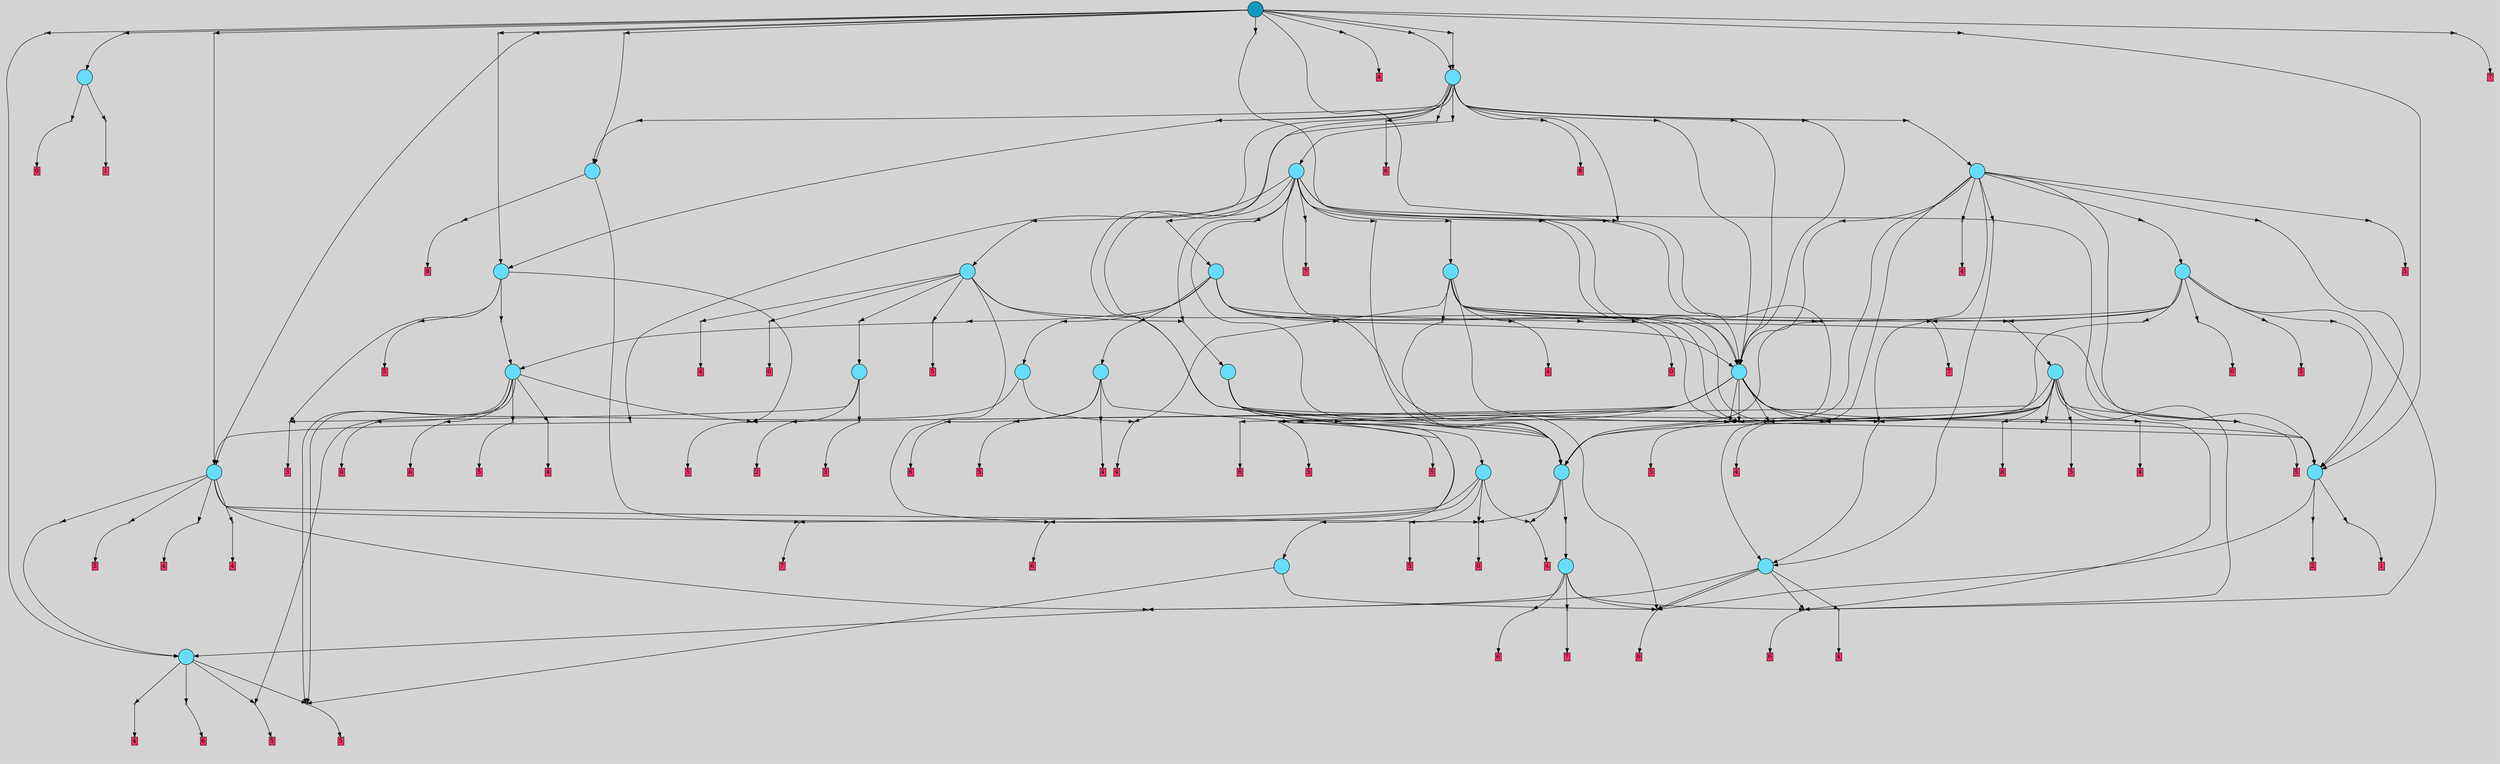 // File exported with GEGELATI v1.3.1
// On the 2024-04-03 02:12:18
// With the File::TPGGraphDotExporter
digraph{
	graph[pad = "0.212, 0.055" bgcolor = lightgray]
	node[shape=circle style = filled label = ""]
		T0 [fillcolor="#66ddff"]
		T1 [fillcolor="#66ddff"]
		T2 [fillcolor="#66ddff"]
		T4 [fillcolor="#66ddff"]
		T5 [fillcolor="#66ddff"]
		T7 [fillcolor="#66ddff"]
		T26 [fillcolor="#66ddff"]
		T45 [fillcolor="#66ddff"]
		T57 [fillcolor="#66ddff"]
		T71 [fillcolor="#66ddff"]
		T111 [fillcolor="#66ddff"]
		T141 [fillcolor="#66ddff"]
		T154 [fillcolor="#66ddff"]
		T158 [fillcolor="#66ddff"]
		T164 [fillcolor="#66ddff"]
		T239 [fillcolor="#66ddff"]
		T351 [fillcolor="#66ddff"]
		T393 [fillcolor="#66ddff"]
		T396 [fillcolor="#66ddff"]
		T502 [fillcolor="#66ddff"]
		T509 [fillcolor="#66ddff"]
		T557 [fillcolor="#66ddff"]
		T631 [fillcolor="#66ddff"]
		T724 [fillcolor="#66ddff"]
		T850 [fillcolor="#66ddff"]
		T950 [fillcolor="#1199bb"]
		P21342 [fillcolor="#cccccc" shape=point] //
		I21342 [shape=box style=invis label="1|2&0|2#0|6&#92;n2|3&3|5#4|2&#92;n4|7&1|1#1|5&#92;n5|1&1|0#2|3&#92;n4|7&4|5#3|7&#92;n7|4&4|3#4|6&#92;n8|6&4|1#1|0&#92;n1|6&1|5#1|1&#92;n"]
		P21342 -> I21342[style=invis]
		A10918 [fillcolor="#ff3366" shape=box margin=0.03 width=0 height=0 label="0"]
		T0 -> P21342 -> A10918
		P21343 [fillcolor="#cccccc" shape=point] //
		I21343 [shape=box style=invis label="7|7&0|7#2|3&#92;n8|0&1|5#2|7&#92;n2|4&3|1#0|6&#92;n7|3&4|6#3|7&#92;n1|7&2|2#4|5&#92;n8|7&0|2#1|7&#92;n5|7&3|1#4|4&#92;n"]
		P21343 -> I21343[style=invis]
		A10919 [fillcolor="#ff3366" shape=box margin=0.03 width=0 height=0 label="1"]
		T0 -> P21343 -> A10919
		P21344 [fillcolor="#cccccc" shape=point] //
		I21344 [shape=box style=invis label="4|2&0|4#3|2&#92;n5|2&3|0#2|2&#92;n2|5&4|7#2|4&#92;n3|7&0|1#1|6&#92;n5|7&4|0#1|1&#92;n6|1&0|6#1|3&#92;n"]
		P21344 -> I21344[style=invis]
		A10920 [fillcolor="#ff3366" shape=box margin=0.03 width=0 height=0 label="1"]
		T1 -> P21344 -> A10920
		P21345 [fillcolor="#cccccc" shape=point] //
		I21345 [shape=box style=invis label="8|0&2|5#3|5&#92;n3|1&2|2#1|1&#92;n4|7&2|6#3|2&#92;n3|6&3|2#2|3&#92;n0|3&1|5#2|1&#92;n1|6&2|1#2|0&#92;n5|3&2|5#3|5&#92;n8|7&4|3#3|5&#92;n"]
		P21345 -> I21345[style=invis]
		A10921 [fillcolor="#ff3366" shape=box margin=0.03 width=0 height=0 label="2"]
		T1 -> P21345 -> A10921
		P21346 [fillcolor="#cccccc" shape=point] //
		I21346 [shape=box style=invis label="4|6&3|4#0|0&#92;n1|0&1|6#3|5&#92;n6|6&2|5#4|0&#92;n5|4&0|1#4|4&#92;n8|3&0|5#4|6&#92;n8|3&1|2#0|2&#92;n6|1&3|7#4|6&#92;n"]
		P21346 -> I21346[style=invis]
		A10922 [fillcolor="#ff3366" shape=box margin=0.03 width=0 height=0 label="2"]
		T2 -> P21346 -> A10922
		P21347 [fillcolor="#cccccc" shape=point] //
		I21347 [shape=box style=invis label="2|2&2|5#4|4&#92;n2|0&2|5#2|7&#92;n8|6&0|5#0|7&#92;n1|6&0|0#2|3&#92;n5|2&3|4#0|4&#92;n"]
		P21347 -> I21347[style=invis]
		A10923 [fillcolor="#ff3366" shape=box margin=0.03 width=0 height=0 label="3"]
		T2 -> P21347 -> A10923
		P21348 [fillcolor="#cccccc" shape=point] //
		I21348 [shape=box style=invis label="3|3&4|2#3|3&#92;n"]
		P21348 -> I21348[style=invis]
		A10924 [fillcolor="#ff3366" shape=box margin=0.03 width=0 height=0 label="4"]
		T4 -> P21348 -> A10924
		P21349 [fillcolor="#cccccc" shape=point] //
		I21349 [shape=box style=invis label="6|3&3|0#3|3&#92;n2|0&3|2#1|2&#92;n3|4&3|1#0|1&#92;n8|6&3|3#3|3&#92;n2|2&2|3#0|1&#92;n8|0&3|1#1|1&#92;n"]
		P21349 -> I21349[style=invis]
		A10925 [fillcolor="#ff3366" shape=box margin=0.03 width=0 height=0 label="5"]
		T4 -> P21349 -> A10925
		P21350 [fillcolor="#cccccc" shape=point] //
		I21350 [shape=box style=invis label="8|0&3|1#2|5&#92;n7|6&2|6#1|3&#92;n0|5&3|0#0|1&#92;n7|4&1|0#4|6&#92;n"]
		P21350 -> I21350[style=invis]
		A10926 [fillcolor="#ff3366" shape=box margin=0.03 width=0 height=0 label="5"]
		T5 -> P21350 -> A10926
		P21351 [fillcolor="#cccccc" shape=point] //
		I21351 [shape=box style=invis label="2|2&0|0#0|0&#92;n7|1&1|2#0|6&#92;n4|7&2|5#3|1&#92;n3|4&0|2#0|5&#92;n3|2&0|2#4|6&#92;n3|3&3|7#1|4&#92;n0|5&2|1#0|5&#92;n1|6&4|3#0|4&#92;n"]
		P21351 -> I21351[style=invis]
		A10927 [fillcolor="#ff3366" shape=box margin=0.03 width=0 height=0 label="6"]
		T5 -> P21351 -> A10927
		P21352 [fillcolor="#cccccc" shape=point] //
		I21352 [shape=box style=invis label="3|4&2|4#0|5&#92;n7|1&3|1#3|7&#92;n8|2&4|6#4|3&#92;n4|1&1|0#3|3&#92;n6|7&3|1#2|5&#92;n5|5&2|5#2|2&#92;n1|7&2|2#0|7&#92;n8|5&1|6#4|1&#92;n"]
		P21352 -> I21352[style=invis]
		A10928 [fillcolor="#ff3366" shape=box margin=0.03 width=0 height=0 label="7"]
		T7 -> P21352 -> A10928
		P21353 [fillcolor="#cccccc" shape=point] //
		I21353 [shape=box style=invis label="1|3&1|5#4|3&#92;n6|0&3|1#1|2&#92;n2|4&1|1#1|1&#92;n"]
		P21353 -> I21353[style=invis]
		A10929 [fillcolor="#ff3366" shape=box margin=0.03 width=0 height=0 label="8"]
		T7 -> P21353 -> A10929
		T1 -> P21351
		P21354 [fillcolor="#cccccc" shape=point] //
		I21354 [shape=box style=invis label="4|6&2|2#1|3&#92;n4|3&2|7#1|5&#92;n6|7&2|1#4|3&#92;n2|5&2|7#1|2&#92;n7|0&2|0#1|3&#92;n0|3&3|7#1|7&#92;n"]
		P21354 -> I21354[style=invis]
		A10930 [fillcolor="#ff3366" shape=box margin=0.03 width=0 height=0 label="3"]
		T2 -> P21354 -> A10930
		P21355 [fillcolor="#cccccc" shape=point] //
		I21355 [shape=box style=invis label="2|3&1|2#4|1&#92;n6|0&0|3#1|6&#92;n1|1&4|6#2|0&#92;n1|3&3|0#3|0&#92;n2|4&2|1#2|3&#92;n"]
		P21355 -> I21355[style=invis]
		A10931 [fillcolor="#ff3366" shape=box margin=0.03 width=0 height=0 label="4"]
		T26 -> P21355 -> A10931
		P21356 [fillcolor="#cccccc" shape=point] //
		I21356 [shape=box style=invis label="3|6&1|2#3|5&#92;n3|5&2|5#2|6&#92;n8|6&0|4#2|2&#92;n4|4&0|6#2|3&#92;n"]
		P21356 -> I21356[style=invis]
		A10932 [fillcolor="#ff3366" shape=box margin=0.03 width=0 height=0 label="6"]
		T26 -> P21356 -> A10932
		T26 -> P21350
		T26 -> P21349
		P21357 [fillcolor="#cccccc" shape=point] //
		I21357 [shape=box style=invis label="4|7&3|3#2|3&#92;n5|7&3|1#2|7&#92;n7|4&1|3#2|1&#92;n3|2&2|4#1|4&#92;n1|0&0|0#3|7&#92;n6|1&4|5#2|5&#92;n3|3&0|7#1|0&#92;n3|5&3|4#3|0&#92;n3|1&1|7#3|6&#92;n"]
		P21357 -> I21357[style=invis]
		A10933 [fillcolor="#ff3366" shape=box margin=0.03 width=0 height=0 label="6"]
		T45 -> P21357 -> A10933
		T45 -> P21351
		P21358 [fillcolor="#cccccc" shape=point] //
		I21358 [shape=box style=invis label="1|5&0|6#0|0&#92;n3|3&2|7#1|2&#92;n8|0&3|5#4|6&#92;n5|7&1|7#0|2&#92;n4|7&0|5#2|2&#92;n8|2&4|7#4|3&#92;n"]
		P21358 -> I21358[style=invis]
		T45 -> P21358 -> T26
		P21359 [fillcolor="#cccccc" shape=point] //
		I21359 [shape=box style=invis label="2|3&1|2#4|1&#92;n7|4&0|1#1|1&#92;n1|1&4|6#2|0&#92;n6|0&3|3#1|6&#92;n2|4&2|1#2|3&#92;n"]
		P21359 -> I21359[style=invis]
		A10934 [fillcolor="#ff3366" shape=box margin=0.03 width=0 height=0 label="4"]
		T45 -> P21359 -> A10934
		T45 -> P21351
		P21360 [fillcolor="#cccccc" shape=point] //
		I21360 [shape=box style=invis label="3|3&3|5#4|6&#92;n1|4&4|4#0|2&#92;n7|0&4|0#1|0&#92;n0|3&4|7#0|7&#92;n5|7&1|0#0|2&#92;n3|6&2|1#1|2&#92;n"]
		P21360 -> I21360[style=invis]
		A10935 [fillcolor="#ff3366" shape=box margin=0.03 width=0 height=0 label="0"]
		T57 -> P21360 -> A10935
		P21361 [fillcolor="#cccccc" shape=point] //
		I21361 [shape=box style=invis label="6|3&3|0#3|3&#92;n2|0&3|2#1|2&#92;n2|2&2|3#0|1&#92;n3|4&3|1#0|1&#92;n8|6&3|1#1|1&#92;n"]
		P21361 -> I21361[style=invis]
		A10936 [fillcolor="#ff3366" shape=box margin=0.03 width=0 height=0 label="5"]
		T57 -> P21361 -> A10936
		T57 -> P21350
		P21362 [fillcolor="#cccccc" shape=point] //
		I21362 [shape=box style=invis label="2|2&0|0#0|0&#92;n7|1&1|5#0|6&#92;n4|7&2|5#3|1&#92;n3|0&3|4#0|3&#92;n0|5&2|1#0|5&#92;n3|3&3|7#1|4&#92;n3|4&0|2#0|5&#92;n1|6&4|3#0|4&#92;n"]
		P21362 -> I21362[style=invis]
		A10937 [fillcolor="#ff3366" shape=box margin=0.03 width=0 height=0 label="6"]
		T57 -> P21362 -> A10937
		T57 -> P21350
		P21363 [fillcolor="#cccccc" shape=point] //
		I21363 [shape=box style=invis label="2|2&2|3#0|1&#92;n5|0&3|2#1|2&#92;n3|4&3|1#0|1&#92;n8|6&3|1#1|1&#92;n"]
		P21363 -> I21363[style=invis]
		A10938 [fillcolor="#ff3366" shape=box margin=0.03 width=0 height=0 label="5"]
		T57 -> P21363 -> A10938
		P21364 [fillcolor="#cccccc" shape=point] //
		I21364 [shape=box style=invis label="1|0&1|3#1|2&#92;n3|3&4|2#3|3&#92;n8|3&3|7#4|3&#92;n"]
		P21364 -> I21364[style=invis]
		A10939 [fillcolor="#ff3366" shape=box margin=0.03 width=0 height=0 label="4"]
		T57 -> P21364 -> A10939
		T71 -> P21357
		T71 -> P21351
		T71 -> P21358
		P21365 [fillcolor="#cccccc" shape=point] //
		I21365 [shape=box style=invis label="1|2&1|7#1|6&#92;n7|1&4|7#2|7&#92;n5|0&3|6#4|5&#92;n5|7&3|4#1|3&#92;n1|5&1|0#2|7&#92;n5|3&3|3#0|1&#92;n1|3&4|2#4|4&#92;n"]
		P21365 -> I21365[style=invis]
		A10940 [fillcolor="#ff3366" shape=box margin=0.03 width=0 height=0 label="7"]
		T71 -> P21365 -> A10940
		P21366 [fillcolor="#cccccc" shape=point] //
		I21366 [shape=box style=invis label="1|7&4|6#3|6&#92;n3|0&1|2#3|0&#92;n3|2&4|2#4|6&#92;n6|1&2|0#0|7&#92;n8|6&4|4#2|2&#92;n3|5&2|5#2|6&#92;n"]
		P21366 -> I21366[style=invis]
		A10941 [fillcolor="#ff3366" shape=box margin=0.03 width=0 height=0 label="6"]
		T71 -> P21366 -> A10941
		P21367 [fillcolor="#cccccc" shape=point] //
		I21367 [shape=box style=invis label="3|3&4|2#3|3&#92;n3|0&2|5#1|0&#92;n"]
		P21367 -> I21367[style=invis]
		A10942 [fillcolor="#ff3366" shape=box margin=0.03 width=0 height=0 label="4"]
		T111 -> P21367 -> A10942
		P21368 [fillcolor="#cccccc" shape=point] //
		I21368 [shape=box style=invis label="2|3&4|3#4|3&#92;n3|6&1|7#2|0&#92;n0|3&1|6#2|3&#92;n7|2&2|0#3|6&#92;n0|0&3|1#0|0&#92;n3|6&2|6#4|2&#92;n"]
		P21368 -> I21368[style=invis]
		T111 -> P21368 -> T71
		P21369 [fillcolor="#cccccc" shape=point] //
		I21369 [shape=box style=invis label="4|7&2|5#2|2&#92;n8|3&3|5#4|6&#92;n4|6&4|4#0|0&#92;n0|3&0|7#0|6&#92;n5|7&1|7#0|2&#92;n2|3&2|5#0|6&#92;n8|2&4|7#4|3&#92;n3|3&2|1#1|2&#92;n"]
		P21369 -> I21369[style=invis]
		A10943 [fillcolor="#ff3366" shape=box margin=0.03 width=0 height=0 label="0"]
		T111 -> P21369 -> A10943
		P21370 [fillcolor="#cccccc" shape=point] //
		I21370 [shape=box style=invis label="8|6&3|3#3|3&#92;n2|0&3|2#1|2&#92;n0|4&3|1#0|1&#92;n6|3&3|0#3|3&#92;n2|2&2|3#0|1&#92;n"]
		P21370 -> I21370[style=invis]
		A10944 [fillcolor="#ff3366" shape=box margin=0.03 width=0 height=0 label="5"]
		T141 -> P21370 -> A10944
		P21371 [fillcolor="#cccccc" shape=point] //
		I21371 [shape=box style=invis label="3|6&2|6#4|2&#92;n3|6&1|7#2|0&#92;n0|3&1|6#2|3&#92;n7|1&2|0#3|6&#92;n0|0&3|1#0|0&#92;n2|3&4|3#4|3&#92;n"]
		P21371 -> I21371[style=invis]
		A10945 [fillcolor="#ff3366" shape=box margin=0.03 width=0 height=0 label="6"]
		T141 -> P21371 -> A10945
		P21372 [fillcolor="#cccccc" shape=point] //
		I21372 [shape=box style=invis label="1|1&4|7#2|0&#92;n2|4&2|1#2|3&#92;n2|3&1|2#4|1&#92;n1|3&3|5#3|0&#92;n7|4&4|1#1|1&#92;n6|0&0|3#1|6&#92;n"]
		P21372 -> I21372[style=invis]
		A10946 [fillcolor="#ff3366" shape=box margin=0.03 width=0 height=0 label="4"]
		T141 -> P21372 -> A10946
		P21373 [fillcolor="#cccccc" shape=point] //
		I21373 [shape=box style=invis label="7|3&0|1#3|6&#92;n5|1&4|2#4|7&#92;n8|0&0|1#0|1&#92;n4|2&4|0#4|4&#92;n8|2&4|2#4|5&#92;n"]
		P21373 -> I21373[style=invis]
		A10947 [fillcolor="#ff3366" shape=box margin=0.03 width=0 height=0 label="4"]
		T141 -> P21373 -> A10947
		T141 -> P21369
		T141 -> P21358
		P21374 [fillcolor="#cccccc" shape=point] //
		I21374 [shape=box style=invis label="1|5&0|6#0|0&#92;n3|3&2|7#1|2&#92;n8|0&3|5#1|6&#92;n1|6&4|3#2|7&#92;n4|7&0|5#2|2&#92;n8|2&4|7#4|3&#92;n"]
		P21374 -> I21374[style=invis]
		T141 -> P21374 -> T26
		P21375 [fillcolor="#cccccc" shape=point] //
		I21375 [shape=box style=invis label="0|0&0|0#4|7&#92;n3|7&1|0#3|0&#92;n3|2&0|4#2|6&#92;n1|4&2|7#2|6&#92;n7|7&3|6#0|1&#92;n7|4&3|7#1|4&#92;n"]
		P21375 -> I21375[style=invis]
		A10948 [fillcolor="#ff3366" shape=box margin=0.03 width=0 height=0 label="4"]
		T154 -> P21375 -> A10948
		P21376 [fillcolor="#cccccc" shape=point] //
		I21376 [shape=box style=invis label="0|2&2|2#0|2&#92;n0|6&0|4#1|7&#92;n4|0&1|7#0|6&#92;n"]
		P21376 -> I21376[style=invis]
		T154 -> P21376 -> T111
		P21377 [fillcolor="#cccccc" shape=point] //
		I21377 [shape=box style=invis label="3|0&1|1#2|1&#92;n2|2&0|0#0|0&#92;n7|1&1|2#0|6&#92;n4|7&2|5#3|1&#92;n3|4&0|2#0|5&#92;n3|3&3|7#1|4&#92;n3|2&0|2#4|6&#92;n0|5&2|1#0|5&#92;n5|6&4|3#0|4&#92;n"]
		P21377 -> I21377[style=invis]
		A10949 [fillcolor="#ff3366" shape=box margin=0.03 width=0 height=0 label="6"]
		T154 -> P21377 -> A10949
		P21378 [fillcolor="#cccccc" shape=point] //
		I21378 [shape=box style=invis label="4|5&0|3#4|0&#92;n5|6&2|1#3|0&#92;n3|0&3|5#0|3&#92;n"]
		P21378 -> I21378[style=invis]
		A10950 [fillcolor="#ff3366" shape=box margin=0.03 width=0 height=0 label="5"]
		T154 -> P21378 -> A10950
		P21379 [fillcolor="#cccccc" shape=point] //
		I21379 [shape=box style=invis label="6|4&4|0#4|6&#92;n0|2&0|0#0|0&#92;n4|2&2|5#3|1&#92;n2|6&0|1#0|6&#92;n3|2&0|2#1|6&#92;n4|0&1|2#0|6&#92;n"]
		P21379 -> I21379[style=invis]
		T158 -> P21379 -> T57
		P21380 [fillcolor="#cccccc" shape=point] //
		I21380 [shape=box style=invis label="6|3&3|0#3|3&#92;n7|2&4|3#4|2&#92;n8|0&3|4#3|6&#92;n2|0&3|2#1|2&#92;n8|6&3|3#3|3&#92;n3|4&3|1#0|1&#92;n2|2&2|3#0|1&#92;n"]
		P21380 -> I21380[style=invis]
		A10951 [fillcolor="#ff3366" shape=box margin=0.03 width=0 height=0 label="5"]
		T158 -> P21380 -> A10951
		T158 -> P21354
		T158 -> P21361
		T164 -> P21367
		T164 -> P21371
		P21381 [fillcolor="#cccccc" shape=point] //
		I21381 [shape=box style=invis label="3|0&3|5#0|3&#92;n8|2&4|7#3|5&#92;n7|7&0|2#4|5&#92;n5|6&4|1#3|2&#92;n6|6&4|6#3|4&#92;n"]
		P21381 -> I21381[style=invis]
		A10952 [fillcolor="#ff3366" shape=box margin=0.03 width=0 height=0 label="5"]
		T164 -> P21381 -> A10952
		T164 -> P21352
		T164 -> P21369
		T239 -> P21371
		T239 -> P21357
		P21382 [fillcolor="#cccccc" shape=point] //
		I21382 [shape=box style=invis label="7|1&4|7#1|7&#92;n1|3&4|2#4|4&#92;n1|5&1|0#2|7&#92;n5|0&3|6#4|5&#92;n5|3&2|5#0|7&#92;n5|1&3|3#0|2&#92;n"]
		P21382 -> I21382[style=invis]
		T239 -> P21382 -> T164
		P21383 [fillcolor="#cccccc" shape=point] //
		I21383 [shape=box style=invis label="8|6&3|3#3|3&#92;n3|4&3|1#0|1&#92;n2|0&3|2#4|2&#92;n6|3&3|0#3|3&#92;n2|7&2|3#0|1&#92;n"]
		P21383 -> I21383[style=invis]
		T239 -> P21383 -> T1
		T351 -> P21371
		P21384 [fillcolor="#cccccc" shape=point] //
		I21384 [shape=box style=invis label="8|3&3|5#4|6&#92;n4|7&2|5#2|2&#92;n3|3&2|1#1|2&#92;n5|7&2|7#0|2&#92;n3|1&4|6#1|3&#92;n8|2&4|7#4|3&#92;n0|0&0|7#4|6&#92;n2|3&2|5#4|6&#92;n"]
		P21384 -> I21384[style=invis]
		A10953 [fillcolor="#ff3366" shape=box margin=0.03 width=0 height=0 label="0"]
		T351 -> P21384 -> A10953
		P21385 [fillcolor="#cccccc" shape=point] //
		I21385 [shape=box style=invis label="3|2&2|3#0|1&#92;n6|3&2|0#3|3&#92;n2|0&3|2#1|2&#92;n1|7&0|4#1|2&#92;n0|0&1|2#2|6&#92;n"]
		P21385 -> I21385[style=invis]
		A10954 [fillcolor="#ff3366" shape=box margin=0.03 width=0 height=0 label="5"]
		T351 -> P21385 -> A10954
		P21386 [fillcolor="#cccccc" shape=point] //
		I21386 [shape=box style=invis label="5|3&1|7#2|3&#92;n1|0&3|5#0|3&#92;n8|4&1|6#1|5&#92;n"]
		P21386 -> I21386[style=invis]
		T351 -> P21386 -> T2
		P21387 [fillcolor="#cccccc" shape=point] //
		I21387 [shape=box style=invis label="6|1&3|7#2|3&#92;n3|6&0|6#4|2&#92;n0|3&1|6#2|3&#92;n8|2&4|6#0|3&#92;n0|0&3|1#0|0&#92;n8|2&3|3#1|0&#92;n2|0&4|0#4|5&#92;n"]
		P21387 -> I21387[style=invis]
		T351 -> P21387 -> T239
		T351 -> P21383
		P21388 [fillcolor="#cccccc" shape=point] //
		I21388 [shape=box style=invis label="7|3&0|1#3|6&#92;n8|2&4|2#4|5&#92;n8|0&0|1#0|1&#92;n4|1&4|0#4|4&#92;n5|1&4|2#4|7&#92;n"]
		P21388 -> I21388[style=invis]
		A10955 [fillcolor="#ff3366" shape=box margin=0.03 width=0 height=0 label="4"]
		T351 -> P21388 -> A10955
		T393 -> P21361
		P21389 [fillcolor="#cccccc" shape=point] //
		I21389 [shape=box style=invis label="0|6&0|4#1|7&#92;n0|2&2|2#0|1&#92;n4|0&1|7#0|6&#92;n"]
		P21389 -> I21389[style=invis]
		T393 -> P21389 -> T111
		T393 -> P21383
		P21390 [fillcolor="#cccccc" shape=point] //
		I21390 [shape=box style=invis label="3|1&1|1#2|1&#92;n2|2&0|0#0|0&#92;n7|1&1|2#0|6&#92;n3|3&3|7#1|4&#92;n5|6&4|3#0|4&#92;n4|7&2|5#3|1&#92;n3|2&0|2#4|6&#92;n0|5&2|1#0|5&#92;n7|0&3|4#0|0&#92;n3|5&0|2#0|5&#92;n"]
		P21390 -> I21390[style=invis]
		T393 -> P21390 -> T1
		P21391 [fillcolor="#cccccc" shape=point] //
		I21391 [shape=box style=invis label="1|2&0|4#0|0&#92;n1|0&3|6#1|7&#92;n"]
		P21391 -> I21391[style=invis]
		A10956 [fillcolor="#ff3366" shape=box margin=0.03 width=0 height=0 label="5"]
		T393 -> P21391 -> A10956
		P21392 [fillcolor="#cccccc" shape=point] //
		I21392 [shape=box style=invis label="4|6&4|3#0|0&#92;n3|5&1|2#4|1&#92;n3|6&4|6#3|7&#92;n3|3&2|3#3|3&#92;n0|1&3|7#1|0&#92;n0|5&2|6#1|0&#92;n7|7&1|7#0|7&#92;n8|7&1|3#4|3&#92;n1|0&1|6#1|4&#92;n"]
		P21392 -> I21392[style=invis]
		T393 -> P21392 -> T45
		P21393 [fillcolor="#cccccc" shape=point] //
		I21393 [shape=box style=invis label="2|3&1|2#3|5&#92;n2|4&2|1#2|3&#92;n7|0&1|3#1|5&#92;n3|0&4|3#4|3&#92;n"]
		P21393 -> I21393[style=invis]
		A10957 [fillcolor="#ff3366" shape=box margin=0.03 width=0 height=0 label="4"]
		T393 -> P21393 -> A10957
		P21394 [fillcolor="#cccccc" shape=point] //
		I21394 [shape=box style=invis label="1|1&0|1#4|3&#92;n0|5&0|2#3|1&#92;n6|6&4|5#2|5&#92;n5|3&3|4#3|2&#92;n5|7&4|1#3|7&#92;n6|1&1|2#3|4&#92;n"]
		P21394 -> I21394[style=invis]
		A10958 [fillcolor="#ff3366" shape=box margin=0.03 width=0 height=0 label="6"]
		T393 -> P21394 -> A10958
		P21395 [fillcolor="#cccccc" shape=point] //
		I21395 [shape=box style=invis label="1|5&1|7#2|3&#92;n2|0&3|2#1|2&#92;n8|6&3|1#1|1&#92;n6|0&1|5#0|5&#92;n"]
		P21395 -> I21395[style=invis]
		A10959 [fillcolor="#ff3366" shape=box margin=0.03 width=0 height=0 label="5"]
		T393 -> P21395 -> A10959
		P21396 [fillcolor="#cccccc" shape=point] //
		I21396 [shape=box style=invis label="5|6&3|1#3|3&#92;n7|6&3|5#2|5&#92;n0|0&2|0#4|2&#92;n1|0&3|6#3|1&#92;n0|7&3|5#2|4&#92;n2|2&2|7#2|1&#92;n"]
		P21396 -> I21396[style=invis]
		A10960 [fillcolor="#ff3366" shape=box margin=0.03 width=0 height=0 label="5"]
		T393 -> P21396 -> A10960
		T396 -> P21361
		T396 -> P21389
		P21397 [fillcolor="#cccccc" shape=point] //
		I21397 [shape=box style=invis label="6|4&3|0#0|7&#92;n5|0&4|4#4|4&#92;n7|5&3|3#3|6&#92;n5|5&1|6#1|7&#92;n5|6&0|7#1|2&#92;n8|3&4|1#1|6&#92;n5|0&3|0#2|7&#92;n"]
		P21397 -> I21397[style=invis]
		A10961 [fillcolor="#ff3366" shape=box margin=0.03 width=0 height=0 label="8"]
		T396 -> P21397 -> A10961
		T396 -> P21383
		T396 -> P21390
		T396 -> P21391
		T396 -> P21392
		T396 -> P21393
		T396 -> P21357
		P21398 [fillcolor="#cccccc" shape=point] //
		I21398 [shape=box style=invis label="8|6&3|1#1|1&#92;n6|3&3|0#3|0&#92;n2|0&3|2#1|2&#92;n0|5&1|7#2|3&#92;n"]
		P21398 -> I21398[style=invis]
		A10962 [fillcolor="#ff3366" shape=box margin=0.03 width=0 height=0 label="5"]
		T396 -> P21398 -> A10962
		P21399 [fillcolor="#cccccc" shape=point] //
		I21399 [shape=box style=invis label="6|3&3|0#3|3&#92;n8|0&3|4#3|6&#92;n2|0&3|2#1|2&#92;n7|7&2|1#1|1&#92;n8|6&0|3#3|3&#92;n3|4&3|1#0|1&#92;n2|2&2|3#0|1&#92;n"]
		P21399 -> I21399[style=invis]
		A10963 [fillcolor="#ff3366" shape=box margin=0.03 width=0 height=0 label="5"]
		T396 -> P21399 -> A10963
		P21400 [fillcolor="#cccccc" shape=point] //
		I21400 [shape=box style=invis label="8|3&4|2#4|6&#92;n4|7&0|0#4|4&#92;n5|6&1|3#4|6&#92;n5|0&4|2#4|7&#92;n7|5&0|0#2|6&#92;n"]
		P21400 -> I21400[style=invis]
		A10964 [fillcolor="#ff3366" shape=box margin=0.03 width=0 height=0 label="4"]
		T396 -> P21400 -> A10964
		P21401 [fillcolor="#cccccc" shape=point] //
		I21401 [shape=box style=invis label="6|1&3|7#1|3&#92;n3|6&0|6#4|2&#92;n0|0&3|1#0|0&#92;n8|2&4|6#0|3&#92;n5|5&1|0#1|5&#92;n0|3&1|6#2|3&#92;n8|2&3|3#1|0&#92;n2|0&4|0#4|5&#92;n"]
		P21401 -> I21401[style=invis]
		T502 -> P21401 -> T396
		P21402 [fillcolor="#cccccc" shape=point] //
		I21402 [shape=box style=invis label="7|6&3|4#2|4&#92;n7|1&3|0#0|6&#92;n0|0&0|7#2|5&#92;n"]
		P21402 -> I21402[style=invis]
		T502 -> P21402 -> T111
		P21403 [fillcolor="#cccccc" shape=point] //
		I21403 [shape=box style=invis label="3|5&3|5#2|6&#92;n1|4&3|1#0|2&#92;n1|2&2|7#1|7&#92;n8|4&3|4#0|0&#92;n3|6&1|3#2|7&#92;n4|2&2|1#1|7&#92;n3|6&3|2#1|1&#92;n7|6&1|0#0|6&#92;n6|4&1|7#3|0&#92;n2|0&2|6#4|7&#92;n"]
		P21403 -> I21403[style=invis]
		T502 -> P21403 -> T111
		P21404 [fillcolor="#cccccc" shape=point] //
		I21404 [shape=box style=invis label="7|5&4|6#2|6&#92;n6|3&3|7#4|7&#92;n1|6&3|4#3|7&#92;n5|1&0|1#2|1&#92;n4|0&2|6#1|5&#92;n"]
		P21404 -> I21404[style=invis]
		A10965 [fillcolor="#ff3366" shape=box margin=0.03 width=0 height=0 label="7"]
		T502 -> P21404 -> A10965
		T502 -> P21357
		P21405 [fillcolor="#cccccc" shape=point] //
		I21405 [shape=box style=invis label="3|3&3|5#4|6&#92;n1|2&4|4#0|2&#92;n0|4&2|1#2|3&#92;n7|0&4|0#1|0&#92;n0|3&4|7#0|7&#92;n3|6&2|1#1|2&#92;n5|7&1|0#0|2&#92;n"]
		P21405 -> I21405[style=invis]
		A10966 [fillcolor="#ff3366" shape=box margin=0.03 width=0 height=0 label="0"]
		T502 -> P21405 -> A10966
		P21406 [fillcolor="#cccccc" shape=point] //
		I21406 [shape=box style=invis label="3|3&3|4#1|4&#92;n2|2&0|0#0|0&#92;n7|1&1|2#0|6&#92;n3|1&1|1#2|1&#92;n5|6&4|3#0|4&#92;n4|7&2|5#3|1&#92;n3|2&0|2#4|6&#92;n0|5&2|1#0|5&#92;n7|0&3|4#0|0&#92;n3|5&0|2#0|5&#92;n"]
		P21406 -> I21406[style=invis]
		T502 -> P21406 -> T1
		P21407 [fillcolor="#cccccc" shape=point] //
		I21407 [shape=box style=invis label="2|0&3|2#1|2&#92;n2|2&4|3#0|1&#92;n0|4&3|1#1|1&#92;n6|3&3|0#3|3&#92;n8|6&3|3#3|3&#92;n"]
		P21407 -> I21407[style=invis]
		A10967 [fillcolor="#ff3366" shape=box margin=0.03 width=0 height=0 label="5"]
		T502 -> P21407 -> A10967
		T509 -> P21401
		P21408 [fillcolor="#cccccc" shape=point] //
		I21408 [shape=box style=invis label="3|0&4|3#4|3&#92;n2|3&2|2#4|5&#92;n2|0&2|1#2|3&#92;n"]
		P21408 -> I21408[style=invis]
		A10968 [fillcolor="#ff3366" shape=box margin=0.03 width=0 height=0 label="4"]
		T509 -> P21408 -> A10968
		T509 -> P21403
		T509 -> P21404
		P21409 [fillcolor="#cccccc" shape=point] //
		I21409 [shape=box style=invis label="5|6&1|7#0|2&#92;n4|6&4|4#0|0&#92;n5|1&0|7#1|4&#92;n0|3&0|7#0|6&#92;n8|3&3|5#4|6&#92;n2|3&2|5#0|6&#92;n8|2&4|7#4|3&#92;n3|3&2|1#1|2&#92;n"]
		P21409 -> I21409[style=invis]
		A10969 [fillcolor="#ff3366" shape=box margin=0.03 width=0 height=0 label="0"]
		T509 -> P21409 -> A10969
		T509 -> P21391
		T509 -> P21348
		P21410 [fillcolor="#cccccc" shape=point] //
		I21410 [shape=box style=invis label="8|3&0|0#2|4&#92;n3|0&0|4#1|7&#92;n4|5&1|7#0|6&#92;n"]
		P21410 -> I21410[style=invis]
		T509 -> P21410 -> T111
		P21411 [fillcolor="#cccccc" shape=point] //
		I21411 [shape=box style=invis label="3|1&1|1#2|1&#92;n2|2&0|0#0|0&#92;n7|4&1|2#0|6&#92;n3|3&3|7#1|4&#92;n5|6&4|3#0|4&#92;n3|5&0|2#0|5&#92;n3|2&0|2#4|6&#92;n0|5&2|1#0|5&#92;n7|0&3|4#0|0&#92;n4|7&2|5#3|1&#92;n"]
		P21411 -> I21411[style=invis]
		T557 -> P21411 -> T1
		T557 -> P21392
		P21412 [fillcolor="#cccccc" shape=point] //
		I21412 [shape=box style=invis label="1|5&3|6#1|1&#92;n3|0&3|1#0|6&#92;n0|5&0|5#4|1&#92;n1|3&2|6#2|5&#92;n"]
		P21412 -> I21412[style=invis]
		T557 -> P21412 -> T502
		P21413 [fillcolor="#cccccc" shape=point] //
		I21413 [shape=box style=invis label="0|0&2|6#4|2&#92;n7|6&3|5#2|5&#92;n2|5&2|7#2|1&#92;n6|3&4|7#3|6&#92;n1|0&3|6#3|2&#92;n5|6&3|1#3|3&#92;n0|7&3|5#2|4&#92;n"]
		P21413 -> I21413[style=invis]
		A10970 [fillcolor="#ff3366" shape=box margin=0.03 width=0 height=0 label="5"]
		T557 -> P21413 -> A10970
		P21414 [fillcolor="#cccccc" shape=point] //
		I21414 [shape=box style=invis label="8|0&1|5#3|4&#92;n3|4&4|2#3|3&#92;n"]
		P21414 -> I21414[style=invis]
		T557 -> P21414 -> T393
		P21415 [fillcolor="#cccccc" shape=point] //
		I21415 [shape=box style=invis label="0|2&2|1#2|3&#92;n5|0&4|4#4|6&#92;n1|3&4|3#4|6&#92;n3|3&3|5#3|0&#92;n"]
		P21415 -> I21415[style=invis]
		A10971 [fillcolor="#ff3366" shape=box margin=0.03 width=0 height=0 label="4"]
		T557 -> P21415 -> A10971
		T557 -> P21399
		T557 -> P21389
		T557 -> P21393
		P21416 [fillcolor="#cccccc" shape=point] //
		I21416 [shape=box style=invis label="1|5&4|7#0|4&#92;n4|4&0|3#1|4&#92;n2|2&1|2#1|0&#92;n0|0&0|2#0|4&#92;n2|3&0|5#0|2&#92;n6|1&2|2#0|6&#92;n8|2&2|3#3|0&#92;n"]
		P21416 -> I21416[style=invis]
		T557 -> P21416 -> T45
		T631 -> P21383
		P21417 [fillcolor="#cccccc" shape=point] //
		I21417 [shape=box style=invis label="6|2&3|0#3|3&#92;n4|4&2|4#3|7&#92;n2|0&1|2#1|2&#92;n2|2&2|3#3|1&#92;n"]
		P21417 -> I21417[style=invis]
		T631 -> P21417 -> T154
		P21418 [fillcolor="#cccccc" shape=point] //
		I21418 [shape=box style=invis label="3|4&4|2#3|3&#92;n8|0&1|1#3|4&#92;n"]
		P21418 -> I21418[style=invis]
		T631 -> P21418 -> T393
		P21419 [fillcolor="#cccccc" shape=point] //
		I21419 [shape=box style=invis label="5|1&3|1#4|2&#92;n6|7&4|0#0|1&#92;n3|0&3|1#1|7&#92;n"]
		P21419 -> I21419[style=invis]
		T631 -> P21419 -> T4
		P21420 [fillcolor="#cccccc" shape=point] //
		I21420 [shape=box style=invis label="6|4&4|0#4|6&#92;n2|5&2|1#1|1&#92;n4|2&2|5#3|1&#92;n2|6&0|1#0|6&#92;n4|0&1|2#0|6&#92;n0|6&0|0#0|0&#92;n"]
		P21420 -> I21420[style=invis]
		T631 -> P21420 -> T57
		T631 -> P21393
		P21421 [fillcolor="#cccccc" shape=point] //
		I21421 [shape=box style=invis label="7|0&4|2#0|1&#92;n6|1&0|6#1|4&#92;n"]
		P21421 -> I21421[style=invis]
		T631 -> P21421 -> T1
		P21422 [fillcolor="#cccccc" shape=point] //
		I21422 [shape=box style=invis label="0|7&0|4#1|7&#92;n0|2&2|2#0|5&#92;n1|0&1|6#3|0&#92;n4|3&0|7#1|2&#92;n"]
		P21422 -> I21422[style=invis]
		T724 -> P21422 -> T111
		P21423 [fillcolor="#cccccc" shape=point] //
		I21423 [shape=box style=invis label="8|0&3|2#0|1&#92;n6|7&3|1#0|0&#92;n5|4&4|1#2|6&#92;n7|1&0|0#0|6&#92;n2|0&4|5#1|7&#92;n"]
		P21423 -> I21423[style=invis]
		T724 -> P21423 -> T509
		P21424 [fillcolor="#cccccc" shape=point] //
		I21424 [shape=box style=invis label="5|0&2|5#2|5&#92;n5|4&3|3#4|3&#92;n2|5&1|0#4|7&#92;n8|2&4|1#1|2&#92;n5|4&2|2#4|7&#92;n3|2&2|5#1|3&#92;n8|3&3|3#4|5&#92;n0|5&1|1#2|6&#92;n"]
		P21424 -> I21424[style=invis]
		A10972 [fillcolor="#ff3366" shape=box margin=0.03 width=0 height=0 label="7"]
		T724 -> P21424 -> A10972
		P21425 [fillcolor="#cccccc" shape=point] //
		I21425 [shape=box style=invis label="3|0&3|0#0|1&#92;n2|6&0|2#2|1&#92;n8|5&1|5#3|0&#92;n3|4&4|2#3|1&#92;n"]
		P21425 -> I21425[style=invis]
		T724 -> P21425 -> T393
		P21426 [fillcolor="#cccccc" shape=point] //
		I21426 [shape=box style=invis label="8|0&2|3#0|7&#92;n3|3&1|1#1|2&#92;n3|6&4|4#0|0&#92;n0|3&0|7#3|6&#92;n4|7&2|5#2|2&#92;n2|3&2|5#0|6&#92;n8|2&0|0#2|1&#92;n8|3&3|5#4|6&#92;n"]
		P21426 -> I21426[style=invis]
		T724 -> P21426 -> T141
		P21427 [fillcolor="#cccccc" shape=point] //
		I21427 [shape=box style=invis label="3|3&2|3#3|3&#92;n1|0&1|6#1|0&#92;n3|5&1|1#4|1&#92;n2|7&1|7#0|7&#92;n8|6&4|1#3|7&#92;n0|3&3|7#0|0&#92;n"]
		P21427 -> I21427[style=invis]
		T724 -> P21427 -> T45
		T724 -> P21399
		T724 -> P21351
		T724 -> P21387
		P21428 [fillcolor="#cccccc" shape=point] //
		I21428 [shape=box style=invis label="3|6&1|3#3|5&#92;n3|0&3|4#0|6&#92;n5|4&2|5#3|2&#92;n5|7&4|4#0|0&#92;n3|1&2|2#3|6&#92;n"]
		P21428 -> I21428[style=invis]
		T724 -> P21428 -> T5
		P21429 [fillcolor="#cccccc" shape=point] //
		I21429 [shape=box style=invis label="0|7&0|4#1|7&#92;n4|3&1|7#1|2&#92;n1|0&1|6#3|0&#92;n0|2&2|2#0|5&#92;n"]
		P21429 -> I21429[style=invis]
		T724 -> P21429 -> T111
		P21430 [fillcolor="#cccccc" shape=point] //
		I21430 [shape=box style=invis label="2|6&2|2#2|1&#92;n8|5&1|5#3|0&#92;n3|0&3|0#0|2&#92;n3|4&4|2#3|1&#92;n"]
		P21430 -> I21430[style=invis]
		T724 -> P21430 -> T393
		P21431 [fillcolor="#cccccc" shape=point] //
		I21431 [shape=box style=invis label="1|1&2|3#4|0&#92;n2|0&3|2#2|2&#92;n"]
		P21431 -> I21431[style=invis]
		T850 -> P21431 -> T631
		P21432 [fillcolor="#cccccc" shape=point] //
		I21432 [shape=box style=invis label="4|2&2|2#0|5&#92;n1|0&1|6#3|0&#92;n0|7&0|4#1|7&#92;n"]
		P21432 -> I21432[style=invis]
		T850 -> P21432 -> T111
		P21433 [fillcolor="#cccccc" shape=point] //
		I21433 [shape=box style=invis label="8|0&2|3#0|7&#92;n0|4&4|5#2|4&#92;n0|3&0|7#3|6&#92;n3|3&1|1#1|2&#92;n4|7&4|5#2|2&#92;n2|3&2|5#0|6&#92;n8|2&0|0#2|1&#92;n8|3&3|5#4|6&#92;n"]
		P21433 -> I21433[style=invis]
		T850 -> P21433 -> T158
		P21434 [fillcolor="#cccccc" shape=point] //
		I21434 [shape=box style=invis label="2|1&2|6#3|2&#92;n3|3&0|7#1|6&#92;n3|5&4|4#3|0&#92;n5|7&0|7#2|1&#92;n7|4&4|1#2|1&#92;n4|0&3|5#2|5&#92;n3|4&2|3#0|3&#92;n"]
		P21434 -> I21434[style=invis]
		A10973 [fillcolor="#ff3366" shape=box margin=0.03 width=0 height=0 label="6"]
		T850 -> P21434 -> A10973
		P21435 [fillcolor="#cccccc" shape=point] //
		I21435 [shape=box style=invis label="5|0&2|5#2|7&#92;n5|4&2|0#0|5&#92;n0|3&1|4#3|7&#92;n5|4&0|7#4|2&#92;n7|7&1|7#4|2&#92;n5|5&1|6#1|7&#92;n"]
		P21435 -> I21435[style=invis]
		A10974 [fillcolor="#ff3366" shape=box margin=0.03 width=0 height=0 label="8"]
		T850 -> P21435 -> A10974
		P21436 [fillcolor="#cccccc" shape=point] //
		I21436 [shape=box style=invis label="3|0&3|0#0|1&#92;n6|3&1|2#2|2&#92;n8|5&1|5#3|0&#92;n2|6&0|2#2|1&#92;n3|4&4|2#3|1&#92;n"]
		P21436 -> I21436[style=invis]
		T850 -> P21436 -> T393
		P21437 [fillcolor="#cccccc" shape=point] //
		I21437 [shape=box style=invis label="0|0&1|5#3|6&#92;n8|5&0|0#1|1&#92;n"]
		P21437 -> I21437[style=invis]
		T850 -> P21437 -> T393
		P21438 [fillcolor="#cccccc" shape=point] //
		I21438 [shape=box style=invis label="8|0&3|3#3|3&#92;n4|5&2|5#2|6&#92;n5|2&0|6#3|2&#92;n2|2&2|7#0|1&#92;n8|4&1|2#0|2&#92;n4|7&2|2#2|3&#92;n2|7&0|7#4|5&#92;n6|1&1|6#2|3&#92;n5|4&1|5#2|5&#92;n7|7&2|0#4|5&#92;n"]
		P21438 -> I21438[style=invis]
		T850 -> P21438 -> T724
		T850 -> P21427
		P21439 [fillcolor="#cccccc" shape=point] //
		I21439 [shape=box style=invis label="5|6&4|3#4|5&#92;n2|1&4|6#4|7&#92;n3|0&1|0#2|5&#92;n"]
		P21439 -> I21439[style=invis]
		T850 -> P21439 -> T557
		P21440 [fillcolor="#cccccc" shape=point] //
		I21440 [shape=box style=invis label="3|0&3|0#0|1&#92;n8|5&1|5#3|0&#92;n2|6&0|2#2|1&#92;n3|4&4|2#2|1&#92;n"]
		P21440 -> I21440[style=invis]
		T850 -> P21440 -> T393
		P21441 [fillcolor="#cccccc" shape=point] //
		I21441 [shape=box style=invis label="8|5&3|3#2|3&#92;n2|2&2|3#0|1&#92;n0|7&3|6#4|6&#92;n8|3&3|4#3|7&#92;n6|3&3|0#3|4&#92;n8|1&1|3#0|0&#92;n7|1&0|2#1|0&#92;n6|0&3|2#1|2&#92;n"]
		P21441 -> I21441[style=invis]
		T850 -> P21441 -> T7
		T850 -> P21433
		P21442 [fillcolor="#cccccc" shape=point] //
		I21442 [shape=box style=invis label="8|0&3|3#3|3&#92;n4|5&2|5#2|6&#92;n5|2&0|6#3|0&#92;n3|5&2|5#0|4&#92;n2|2&2|7#0|1&#92;n0|4&1|2#0|2&#92;n4|7&2|2#2|3&#92;n2|7&0|7#4|5&#92;n7|7&2|0#4|5&#92;n5|4&1|5#2|5&#92;n"]
		P21442 -> I21442[style=invis]
		T850 -> P21442 -> T351
		P21443 [fillcolor="#cccccc" shape=point] //
		I21443 [shape=box style=invis label="7|6&2|4#4|3&#92;n2|7&4|4#3|4&#92;n2|1&4|3#1|4&#92;n3|0&2|7#1|4&#92;n"]
		P21443 -> I21443[style=invis]
		T950 -> P21443 -> T158
		P21444 [fillcolor="#cccccc" shape=point] //
		I21444 [shape=box style=invis label="8|0&3|5#4|6&#92;n1|0&3|2#2|4&#92;n6|7&1|4#4|2&#92;n"]
		P21444 -> I21444[style=invis]
		T950 -> P21444 -> T7
		P21445 [fillcolor="#cccccc" shape=point] //
		I21445 [shape=box style=invis label="8|0&2|7#2|7&#92;n4|7&1|2#2|6&#92;n0|6&4|0#2|7&#92;n"]
		P21445 -> I21445[style=invis]
		T950 -> P21445 -> T850
		P21446 [fillcolor="#cccccc" shape=point] //
		I21446 [shape=box style=invis label="1|1&3|5#4|3&#92;n2|4&3|1#1|3&#92;n2|1&1|1#0|6&#92;n0|6&0|4#1|7&#92;n4|0&1|7#0|6&#92;n"]
		P21446 -> I21446[style=invis]
		T950 -> P21446 -> T0
		P21447 [fillcolor="#cccccc" shape=point] //
		I21447 [shape=box style=invis label="0|3&0|7#3|6&#92;n3|3&1|1#1|2&#92;n4|6&4|4#0|0&#92;n8|0&2|3#0|7&#92;n4|7&2|5#2|2&#92;n2|3&2|5#0|6&#92;n8|3&3|5#4|6&#92;n"]
		P21447 -> I21447[style=invis]
		T950 -> P21447 -> T141
		P21448 [fillcolor="#cccccc" shape=point] //
		I21448 [shape=box style=invis label="3|3&2|7#1|2&#92;n8|0&3|5#4|6&#92;n4|7&0|2#2|2&#92;n5|7&1|7#0|2&#92;n8|2&4|7#4|3&#92;n"]
		P21448 -> I21448[style=invis]
		T950 -> P21448 -> T26
		P21449 [fillcolor="#cccccc" shape=point] //
		I21449 [shape=box style=invis label="3|0&4|3#0|0&#92;n8|6&2|6#0|4&#92;n4|5&4|6#4|7&#92;n0|2&2|7#4|4&#92;n7|6&1|1#2|0&#92;n3|4&3|4#1|4&#92;n8|6&1|2#3|7&#92;n2|0&2|3#4|7&#92;n"]
		P21449 -> I21449[style=invis]
		T950 -> P21449 -> T141
		P21450 [fillcolor="#cccccc" shape=point] //
		I21450 [shape=box style=invis label="6|2&1|0#0|5&#92;n2|0&3|2#4|2&#92;n3|4&3|1#0|1&#92;n8|6&3|3#3|3&#92;n6|3&3|0#3|3&#92;n2|7&2|3#4|1&#92;n"]
		P21450 -> I21450[style=invis]
		T950 -> P21450 -> T1
		P21451 [fillcolor="#cccccc" shape=point] //
		I21451 [shape=box style=invis label="5|0&4|6#0|1&#92;n7|5&2|0#0|7&#92;n7|5&4|7#3|1&#92;n8|2&0|7#3|5&#92;n8|2&1|2#0|7&#92;n5|6&2|2#0|7&#92;n1|3&3|7#1|4&#92;n8|1&3|4#2|6&#92;n"]
		P21451 -> I21451[style=invis]
		A10975 [fillcolor="#ff3366" shape=box margin=0.03 width=0 height=0 label="4"]
		T950 -> P21451 -> A10975
		P21452 [fillcolor="#cccccc" shape=point] //
		I21452 [shape=box style=invis label="6|0&1|7#4|1&#92;n7|1&4|7#2|7&#92;n1|2&1|7#1|6&#92;n1|5&1|0#2|7&#92;n6|5&3|1#2|0&#92;n5|3&3|6#0|2&#92;n1|3&4|2#4|4&#92;n"]
		P21452 -> I21452[style=invis]
		A10976 [fillcolor="#ff3366" shape=box margin=0.03 width=0 height=0 label="7"]
		T950 -> P21452 -> A10976
		P21453 [fillcolor="#cccccc" shape=point] //
		I21453 [shape=box style=invis label="2|6&3|2#2|1&#92;n3|0&3|0#0|1&#92;n8|5&1|5#3|0&#92;n3|4&4|2#3|1&#92;n"]
		P21453 -> I21453[style=invis]
		T950 -> P21453 -> T393
		P21454 [fillcolor="#cccccc" shape=point] //
		I21454 [shape=box style=invis label="1|3&0|0#1|1&#92;n0|6&4|0#2|7&#92;n8|0&2|7#2|7&#92;n"]
		P21454 -> I21454[style=invis]
		T950 -> P21454 -> T850
		T950 -> P21427
		{ rank= same T950 }
}
